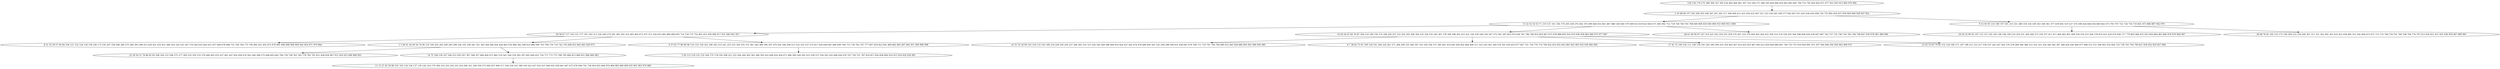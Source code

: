digraph true_tree {
	"0" -> "1"
	"1" -> "2"
	"2" -> "3"
	"3" -> "4"
	"2" -> "5"
	"5" -> "6"
	"2" -> "7"
	"1" -> "8"
	"5" -> "9"
	"3" -> "10"
	"10" -> "11"
	"8" -> "12"
	"10" -> "13"
	"5" -> "14"
	"13" -> "15"
	"3" -> "16"
	"8" -> "17"
	"16" -> "18"
	"5" -> "19"
	"0" [label="120 154 170 275 288 306 327 392 434 464 468 481 507 516 549 571 586 595 604 606 634 665 683 695 709 725 792 826 842 871 877 922 943 953 960 976 994"];
	"1" [label="2 10 48 66 157 182 200 203 248 267 291 292 317 368 409 412 423 430 432 497 521 533 534 545 548 577 602 607 611 625 636 650 698 720 735 805 829 837 839 849 904 928 947 952"];
	"2" [label="13 22 52 54 55 71 119 131 161 166 176 205 238 276 282 370 399 440 453 461 487 488 538 540 579 589 613 618 623 663 671 685 692 712 718 728 740 745 788 800 808 830 840 894 933 949 955 1000"];
	"3" [label="29 58 67 117 143 151 177 191 193 213 226 240 279 281 285 303 352 465 469 472 475 515 520 633 682 686 689 693 714 724 737 752 801 831 856 890 917 931 940 941 957"];
	"4" [label="8 21 35 39 57 64 84 104 121 122 126 130 138 146 173 195 207 258 286 360 375 384 393 398 413 429 431 433 451 496 503 524 535 547 570 583 635 642 651 657 668 678 688 731 760 764 775 795 802 821 855 872 876 881 896 898 908 909 926 954 971 979 984"];
	"5" [label="19 20 26 47 60 70 87 106 114 149 156 174 186 220 227 252 263 293 296 304 325 328 335 345 367 378 394 396 403 415 421 526 530 546 550 567 572 581 587 603 619 628 781 786 789 814 859 867 875 878 888 893 910 919 936 958 965 969 973 977 987"];
	"6" [label="16 31 33 34 99 125 129 133 145 189 218 228 230 256 257 266 305 310 313 320 344 369 386 406 419 424 427 442 474 478 489 495 501 525 594 598 599 631 638 641 679 708 711 719 741 746 784 809 812 845 858 880 895 901 906 945 985"];
	"7" [label="46 61 69 94 97 147 219 225 242 250 255 259 274 287 316 379 404 443 444 452 509 514 518 558 563 564 588 609 620 639 647 687 702 727 732 749 756 783 796 798 847 939 978 981 986 999"];
	"8" [label="9 12 93 95 110 180 197 201 215 251 280 318 334 339 343 349 361 377 439 492 519 527 574 596 626 646 654 660 662 673 705 707 722 726 734 755 861 873 886 887 942 970"];
	"9" [label="4 7 38 62 73 91 109 128 141 204 224 261 271 284 299 333 346 347 353 354 356 371 385 401 418 445 459 462 484 494 511 522 543 561 569 576 591 630 653 677 697 721 730 770 774 790 832 833 835 843 883 903 905 925 930 982 992"];
	"10" [label="1 5 40 41 44 49 56 74 96 155 169 202 265 269 283 298 326 332 338 341 351 362 364 366 426 428 463 476 486 582 590 614 666 690 703 706 710 716 742 793 848 853 862 863 929 975"];
	"11" [label="25 30 50 51 78 80 82 83 108 144 153 188 272 277 309 319 336 374 376 400 405 435 437 441 447 450 458 470 542 560 568 575 608 643 645 700 729 758 763 765 778 782 791 811 828 834 907 912 918 923 948 988 993"];
	"12" [label="18 24 32 90 92 107 115 127 165 185 190 196 199 210 229 231 260 268 273 330 337 411 417 466 483 491 499 529 539 553 566 578 610 621 624 674 694 717 779 803 806 815 823 850 864 865 866 870 879 964 997"];
	"13" [label="14 75 148 150 167 206 223 295 297 307 348 357 408 460 473 482 510 541 544 559 585 597 605 644 652 754 771 772 773 780 785 804 813 846 851 868 966 983"];
	"14" [label="17 42 72 100 102 111 140 159 181 245 249 294 314 350 402 407 414 425 455 467 493 612 659 669 680 691 744 753 757 819 820 891 911 937 944 946 950 956 962 968 972"];
	"15" [label="11 15 27 45 59 88 101 103 134 136 137 139 142 163 179 184 216 232 234 235 254 290 321 358 359 373 449 457 490 517 536 554 555 580 593 622 627 632 637 640 655 658 661 667 672 676 696 701 736 816 825 860 874 884 885 889 899 932 961 963 974 980"];
	"16" [label="6 37 63 77 86 89 98 116 152 158 162 168 183 233 241 253 315 329 355 372 381 383 389 390 397 479 502 506 508 513 532 552 557 573 617 629 649 681 684 699 704 715 739 762 767 777 807 818 822 841 869 882 892 897 902 951 990 996 998"];
	"17" [label="28 68 76 81 105 123 172 194 209 214 239 246 301 311 331 342 365 391 410 422 438 485 531 592 600 615 675 713 733 748 759 761 766 768 769 776 797 913 920 921 927 935 938 959 967 989 995"];
	"18" [label="3 36 113 118 132 135 164 175 178 192 208 221 222 244 264 302 363 380 395 416 448 454 456 471 480 500 504 505 523 528 537 556 562 565 648 656 670 747 750 751 787 810 817 824 838 844 914 915 916 924 934 991"];
	"19" [label="23 43 53 65 79 85 112 124 160 171 187 198 211 212 217 236 237 243 247 262 270 278 289 300 308 312 322 323 324 340 382 387 388 420 436 446 477 498 512 551 584 601 616 664 723 738 743 794 799 827 836 852 854 857 900"];
}
